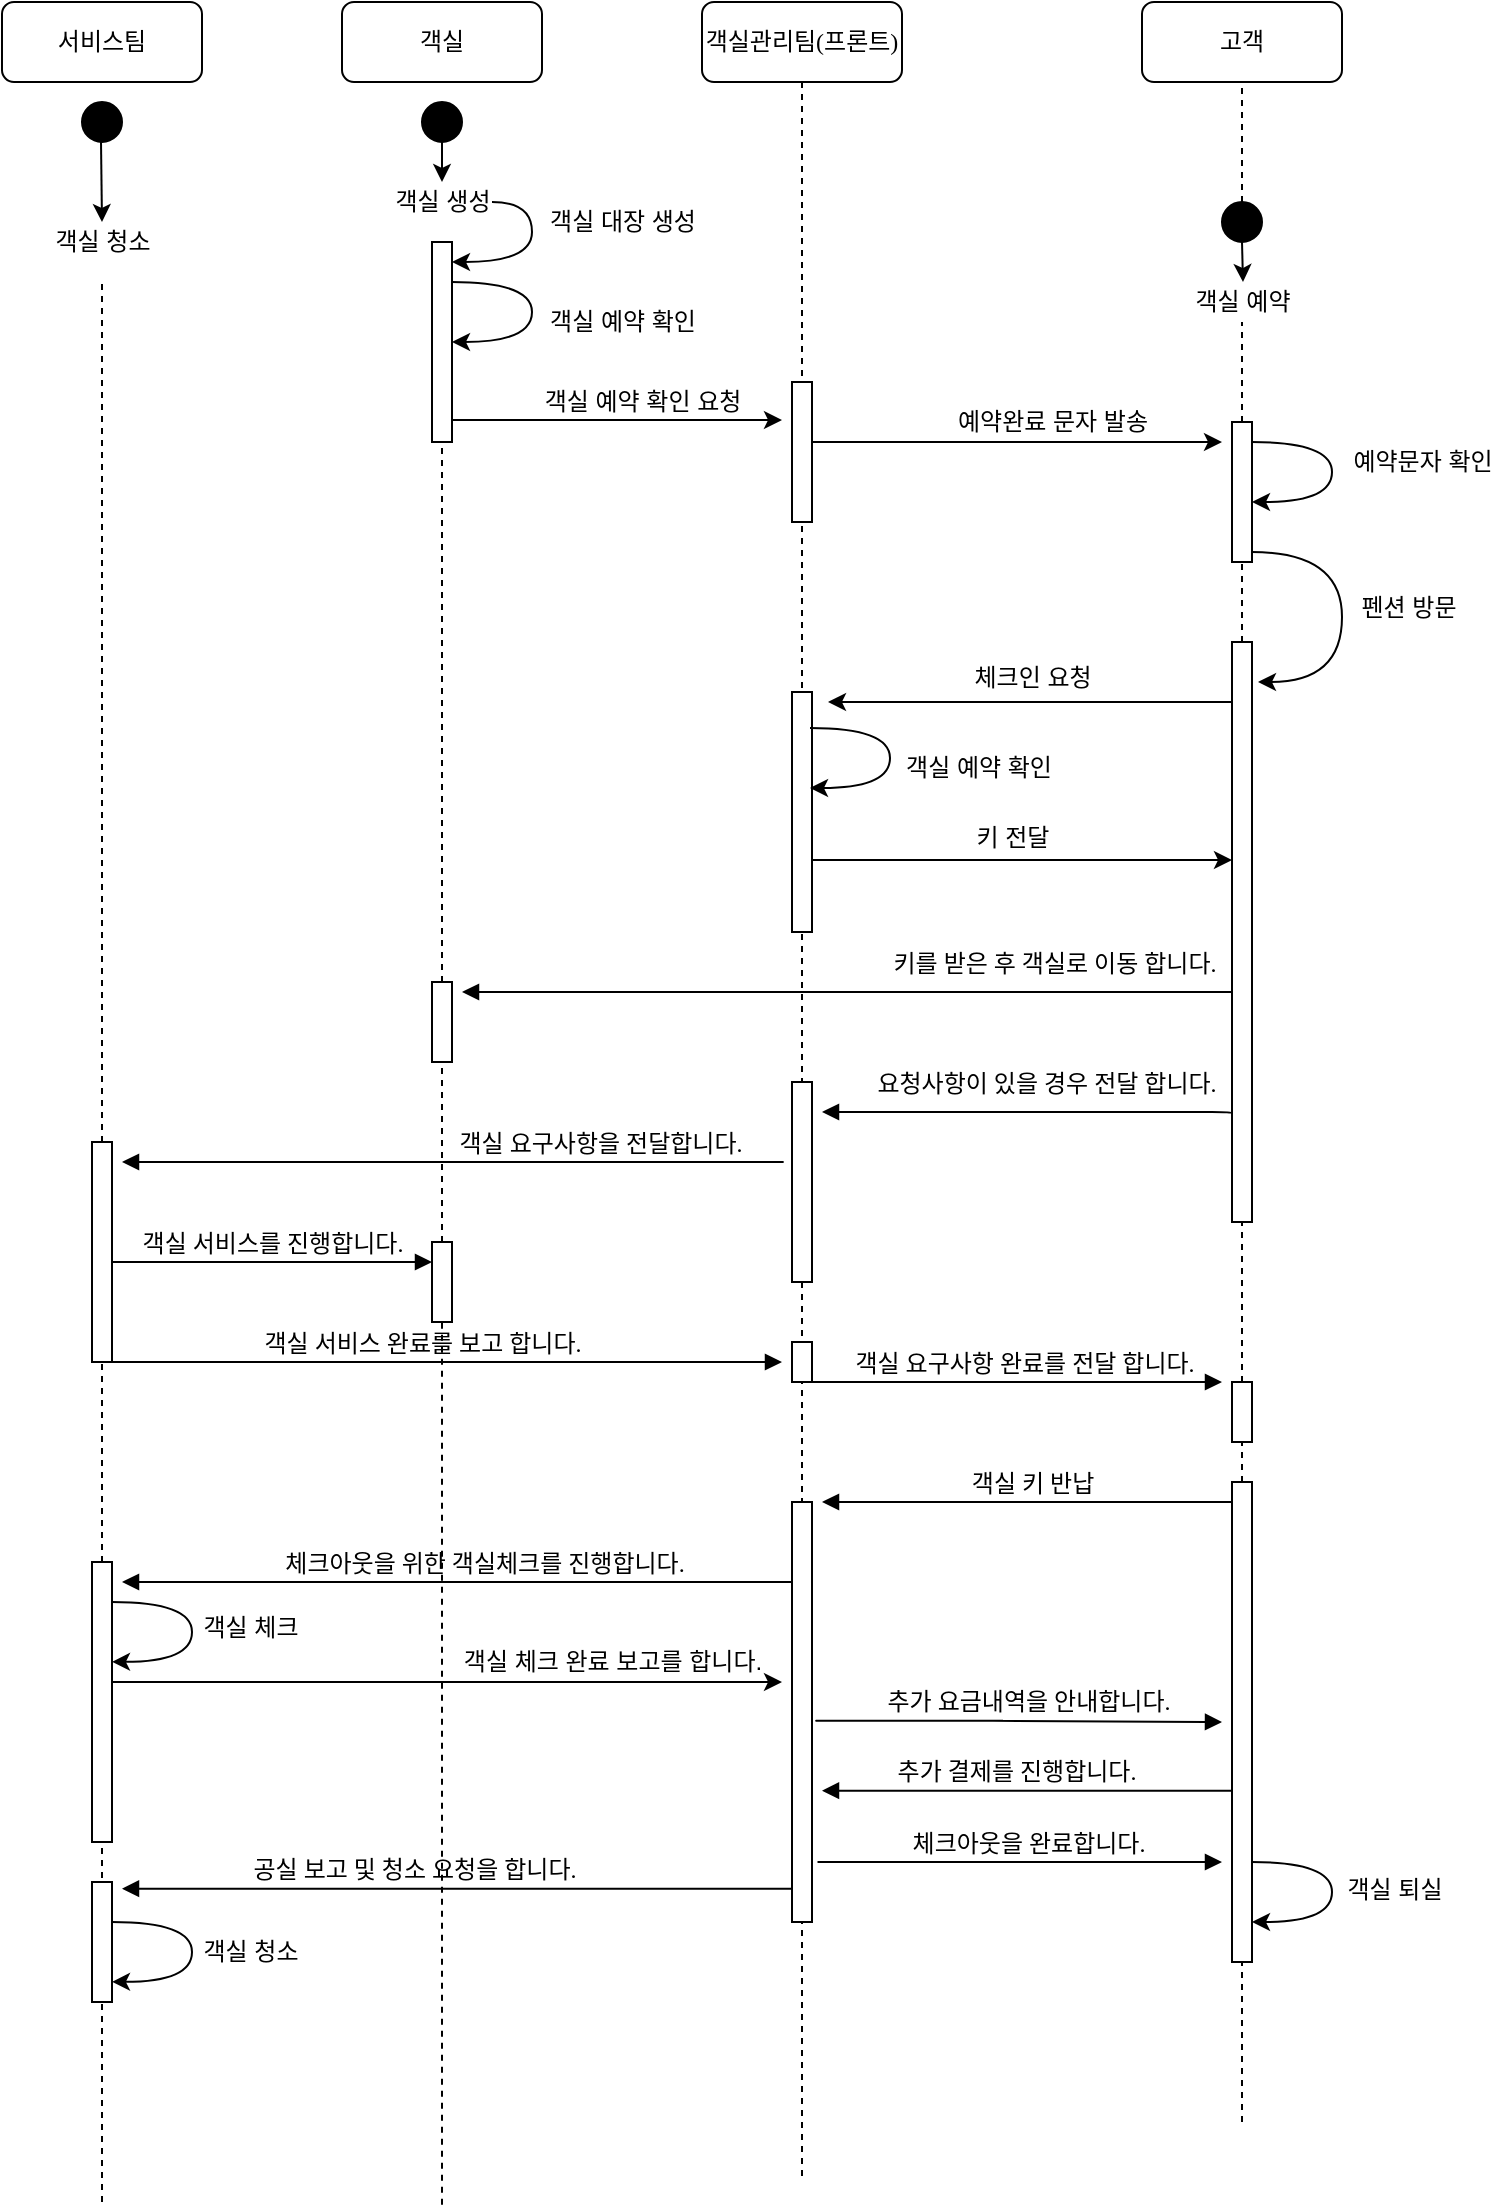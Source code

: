 <mxfile version="13.6.6" type="github">
  <diagram name="Page-1" id="13e1069c-82ec-6db2-03f1-153e76fe0fe0">
    <mxGraphModel dx="1261" dy="819" grid="1" gridSize="10" guides="1" tooltips="1" connect="1" arrows="1" fold="1" page="1" pageScale="1" pageWidth="1100" pageHeight="850" background="#ffffff" math="0" shadow="0">
      <root>
        <mxCell id="0" />
        <mxCell id="1" parent="0" />
        <mxCell id="7baba1c4bc27f4b0-3" value="객실관리팀(프론트)" style="shape=umlLifeline;perimeter=lifelinePerimeter;whiteSpace=wrap;html=1;container=1;collapsible=0;recursiveResize=0;outlineConnect=0;rounded=1;shadow=0;comic=0;labelBackgroundColor=none;strokeWidth=1;fontFamily=Verdana;fontSize=12;align=center;" parent="1" vertex="1">
          <mxGeometry x="420" y="80" width="100" height="1090" as="geometry" />
        </mxCell>
        <mxCell id="uaz5Na0qvQtfNFrfNCzE-18" value="" style="html=1;points=[];perimeter=orthogonalPerimeter;rounded=0;shadow=0;comic=0;labelBackgroundColor=none;strokeWidth=1;fontFamily=Verdana;fontSize=12;align=center;" vertex="1" parent="7baba1c4bc27f4b0-3">
          <mxGeometry x="45" y="190" width="10" height="70" as="geometry" />
        </mxCell>
        <mxCell id="uaz5Na0qvQtfNFrfNCzE-47" value="" style="html=1;points=[];perimeter=orthogonalPerimeter;rounded=0;shadow=0;comic=0;labelBackgroundColor=none;strokeWidth=1;fontFamily=Verdana;fontSize=12;align=center;" vertex="1" parent="7baba1c4bc27f4b0-3">
          <mxGeometry x="45" y="345" width="10" height="120" as="geometry" />
        </mxCell>
        <mxCell id="uaz5Na0qvQtfNFrfNCzE-81" value="" style="html=1;points=[];perimeter=orthogonalPerimeter;rounded=0;shadow=0;comic=0;labelBackgroundColor=none;strokeWidth=1;fontFamily=Verdana;fontSize=12;align=center;" vertex="1" parent="7baba1c4bc27f4b0-3">
          <mxGeometry x="45" y="750" width="10" height="210" as="geometry" />
        </mxCell>
        <mxCell id="7baba1c4bc27f4b0-23" value="객실 서비스를 진행합니다." style="html=1;verticalAlign=bottom;endArrow=block;labelBackgroundColor=none;fontFamily=Verdana;fontSize=12;entryX=0;entryY=0.25;entryDx=0;entryDy=0;entryPerimeter=0;" parent="1" target="uaz5Na0qvQtfNFrfNCzE-76" edge="1">
          <mxGeometry relative="1" as="geometry">
            <mxPoint x="125" y="710" as="sourcePoint" />
            <Array as="points">
              <mxPoint x="125" y="710" />
            </Array>
            <mxPoint x="280" y="710" as="targetPoint" />
          </mxGeometry>
        </mxCell>
        <mxCell id="7baba1c4bc27f4b0-26" value="객실 요구사항 완료를 전달 합니다." style="html=1;verticalAlign=bottom;endArrow=block;labelBackgroundColor=none;fontFamily=Verdana;fontSize=12;" parent="1" edge="1">
          <mxGeometry x="0.439" relative="1" as="geometry">
            <mxPoint x="595.5" y="770" as="sourcePoint" />
            <Array as="points">
              <mxPoint x="550.5" y="770" />
              <mxPoint x="510.5" y="770" />
              <mxPoint x="460.5" y="770" />
              <mxPoint x="580.5" y="770" />
            </Array>
            <mxPoint as="offset" />
            <mxPoint x="680" y="770" as="targetPoint" />
          </mxGeometry>
        </mxCell>
        <mxCell id="7baba1c4bc27f4b0-35" value="키를 받은 후 객실로 이동 합니다." style="html=1;verticalAlign=bottom;endArrow=block;labelBackgroundColor=none;fontFamily=Verdana;fontSize=12;elbow=vertical;edgeStyle=orthogonalEdgeStyle;curved=1;" parent="1" edge="1">
          <mxGeometry x="-0.052" y="-90" relative="1" as="geometry">
            <mxPoint x="689.5" y="575" as="sourcePoint" />
            <mxPoint x="300" y="575" as="targetPoint" />
            <Array as="points" />
            <mxPoint x="91" y="85" as="offset" />
          </mxGeometry>
        </mxCell>
        <mxCell id="vL4A4stErRaC03wVf2tK-1" value="" style="ellipse;whiteSpace=wrap;html=1;gradientColor=#000000;fillColor=#000000;" parent="1" vertex="1">
          <mxGeometry x="680" y="180" width="20" height="20" as="geometry" />
        </mxCell>
        <mxCell id="vL4A4stErRaC03wVf2tK-6" value="요청사항이 있을 경우 전달 합니다." style="html=1;verticalAlign=bottom;endArrow=block;labelBackgroundColor=none;fontFamily=Verdana;fontSize=12;edgeStyle=elbowEdgeStyle;elbow=vertical;exitX=0;exitY=0.814;exitDx=0;exitDy=0;exitPerimeter=0;" parent="1" source="uaz5Na0qvQtfNFrfNCzE-51" edge="1">
          <mxGeometry x="0.4" y="-50" relative="1" as="geometry">
            <mxPoint x="680" y="635" as="sourcePoint" />
            <Array as="points">
              <mxPoint x="540" y="635" />
              <mxPoint x="520" y="625" />
            </Array>
            <mxPoint x="480" y="635" as="targetPoint" />
            <mxPoint x="50" y="45" as="offset" />
          </mxGeometry>
        </mxCell>
        <mxCell id="vL4A4stErRaC03wVf2tK-7" value="객실 요구사항을 전달합니다." style="html=1;verticalAlign=bottom;endArrow=block;labelBackgroundColor=none;fontFamily=Verdana;fontSize=12;elbow=vertical;edgeStyle=orthogonalEdgeStyle;curved=1;" parent="1" edge="1">
          <mxGeometry x="0.513" y="-159" relative="1" as="geometry">
            <mxPoint x="460.83" y="660" as="sourcePoint" />
            <mxPoint x="130" y="660" as="targetPoint" />
            <Array as="points">
              <mxPoint x="210.5" y="660" />
              <mxPoint x="210.5" y="660" />
            </Array>
            <mxPoint x="159" y="159" as="offset" />
          </mxGeometry>
        </mxCell>
        <mxCell id="vL4A4stErRaC03wVf2tK-10" value="객실 서비스 완료를 보고 합니다." style="html=1;verticalAlign=bottom;endArrow=block;labelBackgroundColor=none;fontFamily=Verdana;fontSize=12;" parent="1" edge="1">
          <mxGeometry x="-0.03" relative="1" as="geometry">
            <mxPoint x="130" y="760" as="sourcePoint" />
            <mxPoint x="460" y="760" as="targetPoint" />
            <Array as="points">
              <mxPoint x="120" y="760" />
              <mxPoint x="130" y="760" />
            </Array>
            <mxPoint as="offset" />
          </mxGeometry>
        </mxCell>
        <mxCell id="vL4A4stErRaC03wVf2tK-13" value="객실 키 반납" style="html=1;verticalAlign=bottom;endArrow=block;labelBackgroundColor=none;fontFamily=Verdana;fontSize=12;edgeStyle=elbowEdgeStyle;elbow=vertical;" parent="1" edge="1">
          <mxGeometry x="0.333" y="-35" relative="1" as="geometry">
            <mxPoint x="690" y="830" as="sourcePoint" />
            <Array as="points">
              <mxPoint x="555" y="830" />
              <mxPoint x="535" y="820" />
            </Array>
            <mxPoint x="480" y="830" as="targetPoint" />
            <mxPoint x="35" y="35" as="offset" />
          </mxGeometry>
        </mxCell>
        <mxCell id="vL4A4stErRaC03wVf2tK-14" value="추가 요금내역을 안내합니다." style="html=1;verticalAlign=bottom;endArrow=block;labelBackgroundColor=none;fontFamily=Verdana;fontSize=12;" parent="1" edge="1">
          <mxGeometry x="0.356" relative="1" as="geometry">
            <mxPoint x="570.5" y="939.33" as="sourcePoint" />
            <mxPoint x="680" y="940" as="targetPoint" />
            <Array as="points">
              <mxPoint x="525.5" y="939.33" />
              <mxPoint x="485.5" y="939.33" />
              <mxPoint x="475" y="939.33" />
              <mxPoint x="555.5" y="939.33" />
            </Array>
            <mxPoint as="offset" />
          </mxGeometry>
        </mxCell>
        <mxCell id="vL4A4stErRaC03wVf2tK-15" value="추가 결제를 진행합니다." style="html=1;verticalAlign=bottom;endArrow=block;labelBackgroundColor=none;fontFamily=Verdana;fontSize=12;edgeStyle=elbowEdgeStyle;elbow=vertical;" parent="1" edge="1">
          <mxGeometry x="0.25" y="-20" relative="1" as="geometry">
            <mxPoint x="685" y="974.33" as="sourcePoint" />
            <Array as="points">
              <mxPoint x="560" y="974.33" />
              <mxPoint x="540" y="964.33" />
            </Array>
            <mxPoint x="480" y="974" as="targetPoint" />
            <mxPoint x="20" y="20" as="offset" />
          </mxGeometry>
        </mxCell>
        <mxCell id="vL4A4stErRaC03wVf2tK-20" value="체크아웃을 위한 객실체크를 진행합니다." style="html=1;verticalAlign=bottom;endArrow=block;labelBackgroundColor=none;fontFamily=Verdana;fontSize=12;elbow=vertical;edgeStyle=orthogonalEdgeStyle;curved=1;" parent="1" edge="1">
          <mxGeometry x="0.494" y="-95" relative="1" as="geometry">
            <mxPoint x="465.0" y="870" as="sourcePoint" />
            <mxPoint x="130" y="870" as="targetPoint" />
            <Array as="points">
              <mxPoint x="214.67" y="870" />
              <mxPoint x="214.67" y="870" />
            </Array>
            <mxPoint x="96" y="95" as="offset" />
          </mxGeometry>
        </mxCell>
        <mxCell id="vL4A4stErRaC03wVf2tK-30" value="체크아웃을 완료합니다." style="html=1;verticalAlign=bottom;endArrow=block;labelBackgroundColor=none;fontFamily=Verdana;fontSize=12;" parent="1" edge="1">
          <mxGeometry x="0.431" relative="1" as="geometry">
            <mxPoint x="608.13" y="1010.0" as="sourcePoint" />
            <mxPoint x="680" y="1010" as="targetPoint" />
            <Array as="points">
              <mxPoint x="563.13" y="1010.0" />
              <mxPoint x="523.13" y="1010.0" />
              <mxPoint x="473.13" y="1010.0" />
              <mxPoint x="593.13" y="1010.0" />
            </Array>
            <mxPoint as="offset" />
          </mxGeometry>
        </mxCell>
        <mxCell id="uaz5Na0qvQtfNFrfNCzE-2" value="" style="ellipse;whiteSpace=wrap;html=1;gradientColor=#000000;fillColor=#000000;" vertex="1" parent="1">
          <mxGeometry x="280" y="130" width="20" height="20" as="geometry" />
        </mxCell>
        <mxCell id="uaz5Na0qvQtfNFrfNCzE-6" value="객실" style="rounded=1;whiteSpace=wrap;html=1;" vertex="1" parent="1">
          <mxGeometry x="240" y="80" width="100" height="40" as="geometry" />
        </mxCell>
        <mxCell id="uaz5Na0qvQtfNFrfNCzE-7" style="edgeStyle=orthogonalEdgeStyle;rounded=0;orthogonalLoop=1;jettySize=auto;html=1;exitX=0.5;exitY=1;exitDx=0;exitDy=0;" edge="1" parent="1" source="uaz5Na0qvQtfNFrfNCzE-2" target="uaz5Na0qvQtfNFrfNCzE-2">
          <mxGeometry relative="1" as="geometry" />
        </mxCell>
        <mxCell id="uaz5Na0qvQtfNFrfNCzE-8" value="" style="endArrow=classic;html=1;" edge="1" parent="1">
          <mxGeometry width="50" height="50" relative="1" as="geometry">
            <mxPoint x="290" y="150" as="sourcePoint" />
            <mxPoint x="290" y="170" as="targetPoint" />
          </mxGeometry>
        </mxCell>
        <mxCell id="uaz5Na0qvQtfNFrfNCzE-9" value="객실 생성" style="text;html=1;resizable=0;autosize=1;align=center;verticalAlign=middle;points=[];fillColor=none;strokeColor=none;rounded=0;" vertex="1" parent="1">
          <mxGeometry x="260" y="170" width="60" height="20" as="geometry" />
        </mxCell>
        <mxCell id="uaz5Na0qvQtfNFrfNCzE-12" value="객실 대장 생성" style="text;html=1;resizable=0;autosize=1;align=center;verticalAlign=middle;points=[];fillColor=none;strokeColor=none;rounded=0;" vertex="1" parent="1">
          <mxGeometry x="340" y="180" width="80" height="20" as="geometry" />
        </mxCell>
        <mxCell id="uaz5Na0qvQtfNFrfNCzE-13" value="고객" style="rounded=1;whiteSpace=wrap;html=1;" vertex="1" parent="1">
          <mxGeometry x="640" y="80" width="100" height="40" as="geometry" />
        </mxCell>
        <mxCell id="uaz5Na0qvQtfNFrfNCzE-15" value="" style="endArrow=classic;html=1;" edge="1" parent="1">
          <mxGeometry width="50" height="50" relative="1" as="geometry">
            <mxPoint x="690" y="200" as="sourcePoint" />
            <mxPoint x="690.5" y="220" as="targetPoint" />
          </mxGeometry>
        </mxCell>
        <mxCell id="uaz5Na0qvQtfNFrfNCzE-16" value="객실 예약" style="text;html=1;resizable=0;autosize=1;align=center;verticalAlign=middle;points=[];fillColor=none;strokeColor=none;rounded=0;" vertex="1" parent="1">
          <mxGeometry x="660" y="220" width="60" height="20" as="geometry" />
        </mxCell>
        <mxCell id="uaz5Na0qvQtfNFrfNCzE-22" value="객실 예약 확인" style="text;html=1;resizable=0;autosize=1;align=center;verticalAlign=middle;points=[];fillColor=none;strokeColor=none;rounded=0;" vertex="1" parent="1">
          <mxGeometry x="340" y="230" width="80" height="20" as="geometry" />
        </mxCell>
        <mxCell id="uaz5Na0qvQtfNFrfNCzE-23" value="" style="html=1;points=[];perimeter=orthogonalPerimeter;rounded=0;shadow=0;comic=0;labelBackgroundColor=none;strokeWidth=1;fontFamily=Verdana;fontSize=12;align=center;" vertex="1" parent="1">
          <mxGeometry x="285" y="200" width="10" height="100" as="geometry" />
        </mxCell>
        <mxCell id="uaz5Na0qvQtfNFrfNCzE-27" value="" style="curved=1;endArrow=classic;html=1;edgeStyle=orthogonalEdgeStyle;" edge="1" parent="1">
          <mxGeometry width="50" height="50" relative="1" as="geometry">
            <mxPoint x="315" y="180" as="sourcePoint" />
            <mxPoint x="295" y="210" as="targetPoint" />
            <Array as="points">
              <mxPoint x="335" y="180" />
              <mxPoint x="335" y="210" />
            </Array>
          </mxGeometry>
        </mxCell>
        <mxCell id="uaz5Na0qvQtfNFrfNCzE-28" value="" style="curved=1;endArrow=classic;html=1;edgeStyle=orthogonalEdgeStyle;" edge="1" parent="1" source="uaz5Na0qvQtfNFrfNCzE-23">
          <mxGeometry width="50" height="50" relative="1" as="geometry">
            <mxPoint x="315" y="220" as="sourcePoint" />
            <mxPoint x="295" y="250" as="targetPoint" />
            <Array as="points">
              <mxPoint x="335" y="220" />
              <mxPoint x="335" y="250" />
            </Array>
          </mxGeometry>
        </mxCell>
        <mxCell id="uaz5Na0qvQtfNFrfNCzE-30" value="" style="endArrow=classic;html=1;" edge="1" parent="1">
          <mxGeometry width="50" height="50" relative="1" as="geometry">
            <mxPoint x="295" y="289" as="sourcePoint" />
            <mxPoint x="460" y="289" as="targetPoint" />
          </mxGeometry>
        </mxCell>
        <mxCell id="uaz5Na0qvQtfNFrfNCzE-31" value="객실 예약 확인 요청" style="text;html=1;resizable=0;autosize=1;align=center;verticalAlign=middle;points=[];fillColor=none;strokeColor=none;rounded=0;" vertex="1" parent="1">
          <mxGeometry x="335" y="270" width="110" height="20" as="geometry" />
        </mxCell>
        <mxCell id="uaz5Na0qvQtfNFrfNCzE-32" value="" style="endArrow=classic;html=1;" edge="1" parent="1">
          <mxGeometry width="50" height="50" relative="1" as="geometry">
            <mxPoint x="475" y="300" as="sourcePoint" />
            <mxPoint x="680" y="300" as="targetPoint" />
            <Array as="points">
              <mxPoint x="567" y="300" />
            </Array>
          </mxGeometry>
        </mxCell>
        <mxCell id="uaz5Na0qvQtfNFrfNCzE-34" value="예약완료 문자 발송" style="text;html=1;resizable=0;autosize=1;align=center;verticalAlign=middle;points=[];fillColor=none;strokeColor=none;rounded=0;" vertex="1" parent="1">
          <mxGeometry x="540" y="280" width="110" height="20" as="geometry" />
        </mxCell>
        <mxCell id="uaz5Na0qvQtfNFrfNCzE-35" value="" style="curved=1;endArrow=classic;html=1;edgeStyle=orthogonalEdgeStyle;" edge="1" parent="1">
          <mxGeometry width="50" height="50" relative="1" as="geometry">
            <mxPoint x="695" y="300" as="sourcePoint" />
            <mxPoint x="695" y="330" as="targetPoint" />
            <Array as="points">
              <mxPoint x="735" y="300" />
              <mxPoint x="735" y="330" />
            </Array>
          </mxGeometry>
        </mxCell>
        <mxCell id="uaz5Na0qvQtfNFrfNCzE-36" value="" style="endArrow=none;dashed=1;html=1;exitX=0.5;exitY=0;exitDx=0;exitDy=0;" edge="1" parent="1" source="vL4A4stErRaC03wVf2tK-1">
          <mxGeometry width="50" height="50" relative="1" as="geometry">
            <mxPoint x="640" y="170" as="sourcePoint" />
            <mxPoint x="690" y="120" as="targetPoint" />
          </mxGeometry>
        </mxCell>
        <mxCell id="uaz5Na0qvQtfNFrfNCzE-37" value="" style="endArrow=none;dashed=1;html=1;" edge="1" parent="1">
          <mxGeometry width="50" height="50" relative="1" as="geometry">
            <mxPoint x="690" y="290" as="sourcePoint" />
            <mxPoint x="690" y="240" as="targetPoint" />
          </mxGeometry>
        </mxCell>
        <mxCell id="uaz5Na0qvQtfNFrfNCzE-38" value="예약문자 확인" style="text;html=1;resizable=0;autosize=1;align=center;verticalAlign=middle;points=[];fillColor=none;strokeColor=none;rounded=0;" vertex="1" parent="1">
          <mxGeometry x="740" y="300" width="80" height="20" as="geometry" />
        </mxCell>
        <mxCell id="uaz5Na0qvQtfNFrfNCzE-39" value="" style="curved=1;endArrow=classic;html=1;edgeStyle=orthogonalEdgeStyle;" edge="1" parent="1">
          <mxGeometry width="50" height="50" relative="1" as="geometry">
            <mxPoint x="695" y="355" as="sourcePoint" />
            <mxPoint x="698" y="420" as="targetPoint" />
            <Array as="points">
              <mxPoint x="740" y="355" />
              <mxPoint x="740" y="420" />
            </Array>
          </mxGeometry>
        </mxCell>
        <mxCell id="uaz5Na0qvQtfNFrfNCzE-40" value="펜션 방문" style="text;html=1;resizable=0;autosize=1;align=center;verticalAlign=middle;points=[];fillColor=none;strokeColor=none;rounded=0;" vertex="1" parent="1">
          <mxGeometry x="743" y="373" width="60" height="20" as="geometry" />
        </mxCell>
        <mxCell id="uaz5Na0qvQtfNFrfNCzE-43" value="" style="endArrow=classic;html=1;" edge="1" parent="1">
          <mxGeometry width="50" height="50" relative="1" as="geometry">
            <mxPoint x="687" y="430" as="sourcePoint" />
            <mxPoint x="483" y="430" as="targetPoint" />
          </mxGeometry>
        </mxCell>
        <mxCell id="uaz5Na0qvQtfNFrfNCzE-44" value="체크인 요청" style="text;html=1;resizable=0;autosize=1;align=center;verticalAlign=middle;points=[];fillColor=none;strokeColor=none;rounded=0;" vertex="1" parent="1">
          <mxGeometry x="550" y="408" width="70" height="20" as="geometry" />
        </mxCell>
        <mxCell id="uaz5Na0qvQtfNFrfNCzE-45" value="" style="curved=1;endArrow=classic;html=1;edgeStyle=orthogonalEdgeStyle;" edge="1" parent="1">
          <mxGeometry width="50" height="50" relative="1" as="geometry">
            <mxPoint x="474" y="443" as="sourcePoint" />
            <mxPoint x="474" y="473" as="targetPoint" />
            <Array as="points">
              <mxPoint x="514" y="443" />
              <mxPoint x="514" y="473" />
            </Array>
          </mxGeometry>
        </mxCell>
        <mxCell id="uaz5Na0qvQtfNFrfNCzE-46" value="객실 예약 확인" style="text;html=1;resizable=0;autosize=1;align=center;verticalAlign=middle;points=[];fillColor=none;strokeColor=none;rounded=0;" vertex="1" parent="1">
          <mxGeometry x="518" y="453" width="80" height="20" as="geometry" />
        </mxCell>
        <mxCell id="uaz5Na0qvQtfNFrfNCzE-48" value="" style="endArrow=none;dashed=1;html=1;" edge="1" parent="1" source="uaz5Na0qvQtfNFrfNCzE-49">
          <mxGeometry width="50" height="50" relative="1" as="geometry">
            <mxPoint x="690" y="670" as="sourcePoint" />
            <mxPoint x="689.5" y="290" as="targetPoint" />
          </mxGeometry>
        </mxCell>
        <mxCell id="uaz5Na0qvQtfNFrfNCzE-49" value="" style="html=1;points=[];perimeter=orthogonalPerimeter;rounded=0;shadow=0;comic=0;labelBackgroundColor=none;strokeWidth=1;fontFamily=Verdana;fontSize=12;align=center;" vertex="1" parent="1">
          <mxGeometry x="685" y="290" width="10" height="70" as="geometry" />
        </mxCell>
        <mxCell id="uaz5Na0qvQtfNFrfNCzE-50" value="" style="endArrow=none;dashed=1;html=1;" edge="1" parent="1" source="uaz5Na0qvQtfNFrfNCzE-51" target="uaz5Na0qvQtfNFrfNCzE-49">
          <mxGeometry width="50" height="50" relative="1" as="geometry">
            <mxPoint x="690" y="670" as="sourcePoint" />
            <mxPoint x="689.5" y="290" as="targetPoint" />
          </mxGeometry>
        </mxCell>
        <mxCell id="uaz5Na0qvQtfNFrfNCzE-51" value="" style="html=1;points=[];perimeter=orthogonalPerimeter;rounded=0;shadow=0;comic=0;labelBackgroundColor=none;strokeWidth=1;fontFamily=Verdana;fontSize=12;align=center;" vertex="1" parent="1">
          <mxGeometry x="685" y="400" width="10" height="290" as="geometry" />
        </mxCell>
        <mxCell id="uaz5Na0qvQtfNFrfNCzE-52" value="" style="endArrow=none;dashed=1;html=1;" edge="1" parent="1" source="uaz5Na0qvQtfNFrfNCzE-79" target="uaz5Na0qvQtfNFrfNCzE-51">
          <mxGeometry width="50" height="50" relative="1" as="geometry">
            <mxPoint x="690" y="1140" as="sourcePoint" />
            <mxPoint x="690" y="350" as="targetPoint" />
          </mxGeometry>
        </mxCell>
        <mxCell id="uaz5Na0qvQtfNFrfNCzE-53" value="" style="ellipse;whiteSpace=wrap;html=1;gradientColor=#000000;fillColor=#000000;" vertex="1" parent="1">
          <mxGeometry x="110" y="130" width="20" height="20" as="geometry" />
        </mxCell>
        <mxCell id="uaz5Na0qvQtfNFrfNCzE-56" value="서비스팀" style="rounded=1;whiteSpace=wrap;html=1;" vertex="1" parent="1">
          <mxGeometry x="70" y="80" width="100" height="40" as="geometry" />
        </mxCell>
        <mxCell id="uaz5Na0qvQtfNFrfNCzE-60" value="" style="endArrow=classic;html=1;" edge="1" parent="1">
          <mxGeometry width="50" height="50" relative="1" as="geometry">
            <mxPoint x="119.5" y="150" as="sourcePoint" />
            <mxPoint x="120" y="190" as="targetPoint" />
          </mxGeometry>
        </mxCell>
        <mxCell id="uaz5Na0qvQtfNFrfNCzE-61" value="객실 청소" style="text;html=1;resizable=0;autosize=1;align=center;verticalAlign=middle;points=[];fillColor=none;strokeColor=none;rounded=0;" vertex="1" parent="1">
          <mxGeometry x="90" y="190" width="60" height="20" as="geometry" />
        </mxCell>
        <mxCell id="uaz5Na0qvQtfNFrfNCzE-63" value="" style="endArrow=classic;html=1;" edge="1" parent="1">
          <mxGeometry width="50" height="50" relative="1" as="geometry">
            <mxPoint x="475" y="509" as="sourcePoint" />
            <mxPoint x="685" y="509" as="targetPoint" />
          </mxGeometry>
        </mxCell>
        <mxCell id="uaz5Na0qvQtfNFrfNCzE-64" value="키 전달" style="text;html=1;resizable=0;autosize=1;align=center;verticalAlign=middle;points=[];fillColor=none;strokeColor=none;rounded=0;" vertex="1" parent="1">
          <mxGeometry x="550" y="488" width="50" height="20" as="geometry" />
        </mxCell>
        <mxCell id="uaz5Na0qvQtfNFrfNCzE-70" value="" style="endArrow=none;dashed=1;html=1;" edge="1" parent="1">
          <mxGeometry width="50" height="50" relative="1" as="geometry">
            <mxPoint x="290" y="570" as="sourcePoint" />
            <mxPoint x="290" y="300" as="targetPoint" />
          </mxGeometry>
        </mxCell>
        <mxCell id="uaz5Na0qvQtfNFrfNCzE-72" value="" style="endArrow=none;dashed=1;html=1;" edge="1" parent="1" source="uaz5Na0qvQtfNFrfNCzE-76">
          <mxGeometry width="50" height="50" relative="1" as="geometry">
            <mxPoint x="290" y="824" as="sourcePoint" />
            <mxPoint x="290" y="610" as="targetPoint" />
          </mxGeometry>
        </mxCell>
        <mxCell id="uaz5Na0qvQtfNFrfNCzE-73" value="" style="html=1;points=[];perimeter=orthogonalPerimeter;rounded=0;shadow=0;comic=0;labelBackgroundColor=none;strokeWidth=1;fontFamily=Verdana;fontSize=12;align=center;" vertex="1" parent="1">
          <mxGeometry x="465" y="620" width="10" height="100" as="geometry" />
        </mxCell>
        <mxCell id="uaz5Na0qvQtfNFrfNCzE-74" value="" style="html=1;points=[];perimeter=orthogonalPerimeter;rounded=0;shadow=0;comic=0;labelBackgroundColor=none;strokeWidth=1;fontFamily=Verdana;fontSize=12;align=center;" vertex="1" parent="1">
          <mxGeometry x="285" y="570" width="10" height="40" as="geometry" />
        </mxCell>
        <mxCell id="uaz5Na0qvQtfNFrfNCzE-75" value="" style="html=1;points=[];perimeter=orthogonalPerimeter;rounded=0;shadow=0;comic=0;labelBackgroundColor=none;strokeWidth=1;fontFamily=Verdana;fontSize=12;align=center;" vertex="1" parent="1">
          <mxGeometry x="115" y="650" width="10" height="110" as="geometry" />
        </mxCell>
        <mxCell id="uaz5Na0qvQtfNFrfNCzE-76" value="" style="html=1;points=[];perimeter=orthogonalPerimeter;rounded=0;shadow=0;comic=0;labelBackgroundColor=none;strokeWidth=1;fontFamily=Verdana;fontSize=12;align=center;" vertex="1" parent="1">
          <mxGeometry x="285" y="700" width="10" height="40" as="geometry" />
        </mxCell>
        <mxCell id="uaz5Na0qvQtfNFrfNCzE-77" value="" style="endArrow=none;dashed=1;html=1;" edge="1" parent="1" target="uaz5Na0qvQtfNFrfNCzE-76">
          <mxGeometry width="50" height="50" relative="1" as="geometry">
            <mxPoint x="290" y="1181.333" as="sourcePoint" />
            <mxPoint x="290" y="610" as="targetPoint" />
          </mxGeometry>
        </mxCell>
        <mxCell id="uaz5Na0qvQtfNFrfNCzE-78" value="" style="endArrow=none;dashed=1;html=1;" edge="1" parent="1" source="uaz5Na0qvQtfNFrfNCzE-82">
          <mxGeometry width="50" height="50" relative="1" as="geometry">
            <mxPoint x="120" y="1060" as="sourcePoint" />
            <mxPoint x="120" y="220" as="targetPoint" />
          </mxGeometry>
        </mxCell>
        <mxCell id="vL4A4stErRaC03wVf2tK-12" value="" style="html=1;points=[];perimeter=orthogonalPerimeter;rounded=0;shadow=0;comic=0;labelBackgroundColor=none;strokeWidth=1;fontFamily=Verdana;fontSize=12;align=center;" parent="1" vertex="1">
          <mxGeometry x="465" y="750" width="10" height="20" as="geometry" />
        </mxCell>
        <mxCell id="uaz5Na0qvQtfNFrfNCzE-79" value="" style="html=1;points=[];perimeter=orthogonalPerimeter;rounded=0;shadow=0;comic=0;labelBackgroundColor=none;strokeWidth=1;fontFamily=Verdana;fontSize=12;align=center;" vertex="1" parent="1">
          <mxGeometry x="685" y="770" width="10" height="30" as="geometry" />
        </mxCell>
        <mxCell id="uaz5Na0qvQtfNFrfNCzE-80" value="" style="endArrow=none;dashed=1;html=1;" edge="1" parent="1" source="uaz5Na0qvQtfNFrfNCzE-85" target="uaz5Na0qvQtfNFrfNCzE-79">
          <mxGeometry width="50" height="50" relative="1" as="geometry">
            <mxPoint x="690" y="1140" as="sourcePoint" />
            <mxPoint x="690" y="690" as="targetPoint" />
          </mxGeometry>
        </mxCell>
        <mxCell id="uaz5Na0qvQtfNFrfNCzE-82" value="" style="html=1;points=[];perimeter=orthogonalPerimeter;rounded=0;shadow=0;comic=0;labelBackgroundColor=none;strokeWidth=1;fontFamily=Verdana;fontSize=12;align=center;" vertex="1" parent="1">
          <mxGeometry x="115" y="650" width="10" height="110" as="geometry" />
        </mxCell>
        <mxCell id="uaz5Na0qvQtfNFrfNCzE-84" value="" style="endArrow=none;dashed=1;html=1;" edge="1" parent="1" source="uaz5Na0qvQtfNFrfNCzE-87" target="uaz5Na0qvQtfNFrfNCzE-82">
          <mxGeometry width="50" height="50" relative="1" as="geometry">
            <mxPoint x="120" y="1060" as="sourcePoint" />
            <mxPoint x="120" y="220" as="targetPoint" />
          </mxGeometry>
        </mxCell>
        <mxCell id="uaz5Na0qvQtfNFrfNCzE-85" value="" style="html=1;points=[];perimeter=orthogonalPerimeter;rounded=0;shadow=0;comic=0;labelBackgroundColor=none;strokeWidth=1;fontFamily=Verdana;fontSize=12;align=center;" vertex="1" parent="1">
          <mxGeometry x="685" y="820" width="10" height="240" as="geometry" />
        </mxCell>
        <mxCell id="uaz5Na0qvQtfNFrfNCzE-86" value="" style="endArrow=none;dashed=1;html=1;" edge="1" parent="1" target="uaz5Na0qvQtfNFrfNCzE-85">
          <mxGeometry width="50" height="50" relative="1" as="geometry">
            <mxPoint x="690" y="1140" as="sourcePoint" />
            <mxPoint x="690" y="800" as="targetPoint" />
          </mxGeometry>
        </mxCell>
        <mxCell id="uaz5Na0qvQtfNFrfNCzE-87" value="" style="html=1;points=[];perimeter=orthogonalPerimeter;rounded=0;shadow=0;comic=0;labelBackgroundColor=none;strokeWidth=1;fontFamily=Verdana;fontSize=12;align=center;" vertex="1" parent="1">
          <mxGeometry x="115" y="860" width="10" height="140" as="geometry" />
        </mxCell>
        <mxCell id="uaz5Na0qvQtfNFrfNCzE-88" value="" style="endArrow=none;dashed=1;html=1;" edge="1" parent="1" target="uaz5Na0qvQtfNFrfNCzE-87">
          <mxGeometry width="50" height="50" relative="1" as="geometry">
            <mxPoint x="120" y="1030" as="sourcePoint" />
            <mxPoint x="120" y="760" as="targetPoint" />
          </mxGeometry>
        </mxCell>
        <mxCell id="uaz5Na0qvQtfNFrfNCzE-89" value="" style="curved=1;endArrow=classic;html=1;edgeStyle=orthogonalEdgeStyle;" edge="1" parent="1">
          <mxGeometry width="50" height="50" relative="1" as="geometry">
            <mxPoint x="125" y="879.997" as="sourcePoint" />
            <mxPoint x="125" y="909.93" as="targetPoint" />
            <Array as="points">
              <mxPoint x="165" y="879.93" />
              <mxPoint x="165" y="909.93" />
            </Array>
          </mxGeometry>
        </mxCell>
        <mxCell id="uaz5Na0qvQtfNFrfNCzE-90" value="객실 체크" style="text;html=1;resizable=0;autosize=1;align=center;verticalAlign=middle;points=[];fillColor=none;strokeColor=none;rounded=0;" vertex="1" parent="1">
          <mxGeometry x="164" y="883" width="60" height="20" as="geometry" />
        </mxCell>
        <mxCell id="uaz5Na0qvQtfNFrfNCzE-91" value="" style="endArrow=classic;html=1;" edge="1" parent="1">
          <mxGeometry width="50" height="50" relative="1" as="geometry">
            <mxPoint x="125" y="920" as="sourcePoint" />
            <mxPoint x="460" y="920" as="targetPoint" />
          </mxGeometry>
        </mxCell>
        <mxCell id="uaz5Na0qvQtfNFrfNCzE-92" value="객실 체크 완료 보고를 합니다." style="text;html=1;resizable=0;autosize=1;align=center;verticalAlign=middle;points=[];fillColor=none;strokeColor=none;rounded=0;" vertex="1" parent="1">
          <mxGeometry x="295" y="900" width="160" height="20" as="geometry" />
        </mxCell>
        <mxCell id="uaz5Na0qvQtfNFrfNCzE-94" value="" style="curved=1;endArrow=classic;html=1;edgeStyle=orthogonalEdgeStyle;" edge="1" parent="1">
          <mxGeometry width="50" height="50" relative="1" as="geometry">
            <mxPoint x="695" y="1010" as="sourcePoint" />
            <mxPoint x="695" y="1040" as="targetPoint" />
            <Array as="points">
              <mxPoint x="735" y="1010" />
              <mxPoint x="735" y="1040" />
            </Array>
          </mxGeometry>
        </mxCell>
        <mxCell id="uaz5Na0qvQtfNFrfNCzE-95" value="객실 퇴실" style="text;html=1;resizable=0;autosize=1;align=center;verticalAlign=middle;points=[];fillColor=none;strokeColor=none;rounded=0;" vertex="1" parent="1">
          <mxGeometry x="736" y="1014" width="60" height="20" as="geometry" />
        </mxCell>
        <mxCell id="uaz5Na0qvQtfNFrfNCzE-96" value="공실 보고 및 청소 요청을 합니다." style="html=1;verticalAlign=bottom;endArrow=block;labelBackgroundColor=none;fontFamily=Verdana;fontSize=12;edgeStyle=elbowEdgeStyle;elbow=vertical;" edge="1" parent="1">
          <mxGeometry x="0.25" y="-20" relative="1" as="geometry">
            <mxPoint x="465" y="1023.33" as="sourcePoint" />
            <Array as="points">
              <mxPoint x="340" y="1023.33" />
              <mxPoint x="320" y="1013.33" />
            </Array>
            <mxPoint x="130" y="1023.67" as="targetPoint" />
            <mxPoint x="20" y="20" as="offset" />
          </mxGeometry>
        </mxCell>
        <mxCell id="uaz5Na0qvQtfNFrfNCzE-99" value="" style="endArrow=none;dashed=1;html=1;" edge="1" parent="1" source="uaz5Na0qvQtfNFrfNCzE-100">
          <mxGeometry width="50" height="50" relative="1" as="geometry">
            <mxPoint x="120" y="1180" as="sourcePoint" />
            <mxPoint x="120" y="1070" as="targetPoint" />
          </mxGeometry>
        </mxCell>
        <mxCell id="uaz5Na0qvQtfNFrfNCzE-100" value="" style="html=1;points=[];perimeter=orthogonalPerimeter;rounded=0;shadow=0;comic=0;labelBackgroundColor=none;strokeWidth=1;fontFamily=Verdana;fontSize=12;align=center;" vertex="1" parent="1">
          <mxGeometry x="115" y="1020" width="10" height="60" as="geometry" />
        </mxCell>
        <mxCell id="uaz5Na0qvQtfNFrfNCzE-101" value="" style="endArrow=none;dashed=1;html=1;" edge="1" parent="1" target="uaz5Na0qvQtfNFrfNCzE-100">
          <mxGeometry width="50" height="50" relative="1" as="geometry">
            <mxPoint x="120" y="1180" as="sourcePoint" />
            <mxPoint x="120" y="1070" as="targetPoint" />
          </mxGeometry>
        </mxCell>
        <mxCell id="uaz5Na0qvQtfNFrfNCzE-102" value="" style="curved=1;endArrow=classic;html=1;edgeStyle=orthogonalEdgeStyle;" edge="1" parent="1">
          <mxGeometry width="50" height="50" relative="1" as="geometry">
            <mxPoint x="125" y="1039.997" as="sourcePoint" />
            <mxPoint x="125" y="1069.93" as="targetPoint" />
            <Array as="points">
              <mxPoint x="165" y="1039.93" />
              <mxPoint x="165" y="1069.93" />
            </Array>
          </mxGeometry>
        </mxCell>
        <mxCell id="uaz5Na0qvQtfNFrfNCzE-103" value="객실 청소" style="text;html=1;resizable=0;autosize=1;align=center;verticalAlign=middle;points=[];fillColor=none;strokeColor=none;rounded=0;" vertex="1" parent="1">
          <mxGeometry x="164" y="1045" width="60" height="20" as="geometry" />
        </mxCell>
      </root>
    </mxGraphModel>
  </diagram>
</mxfile>
